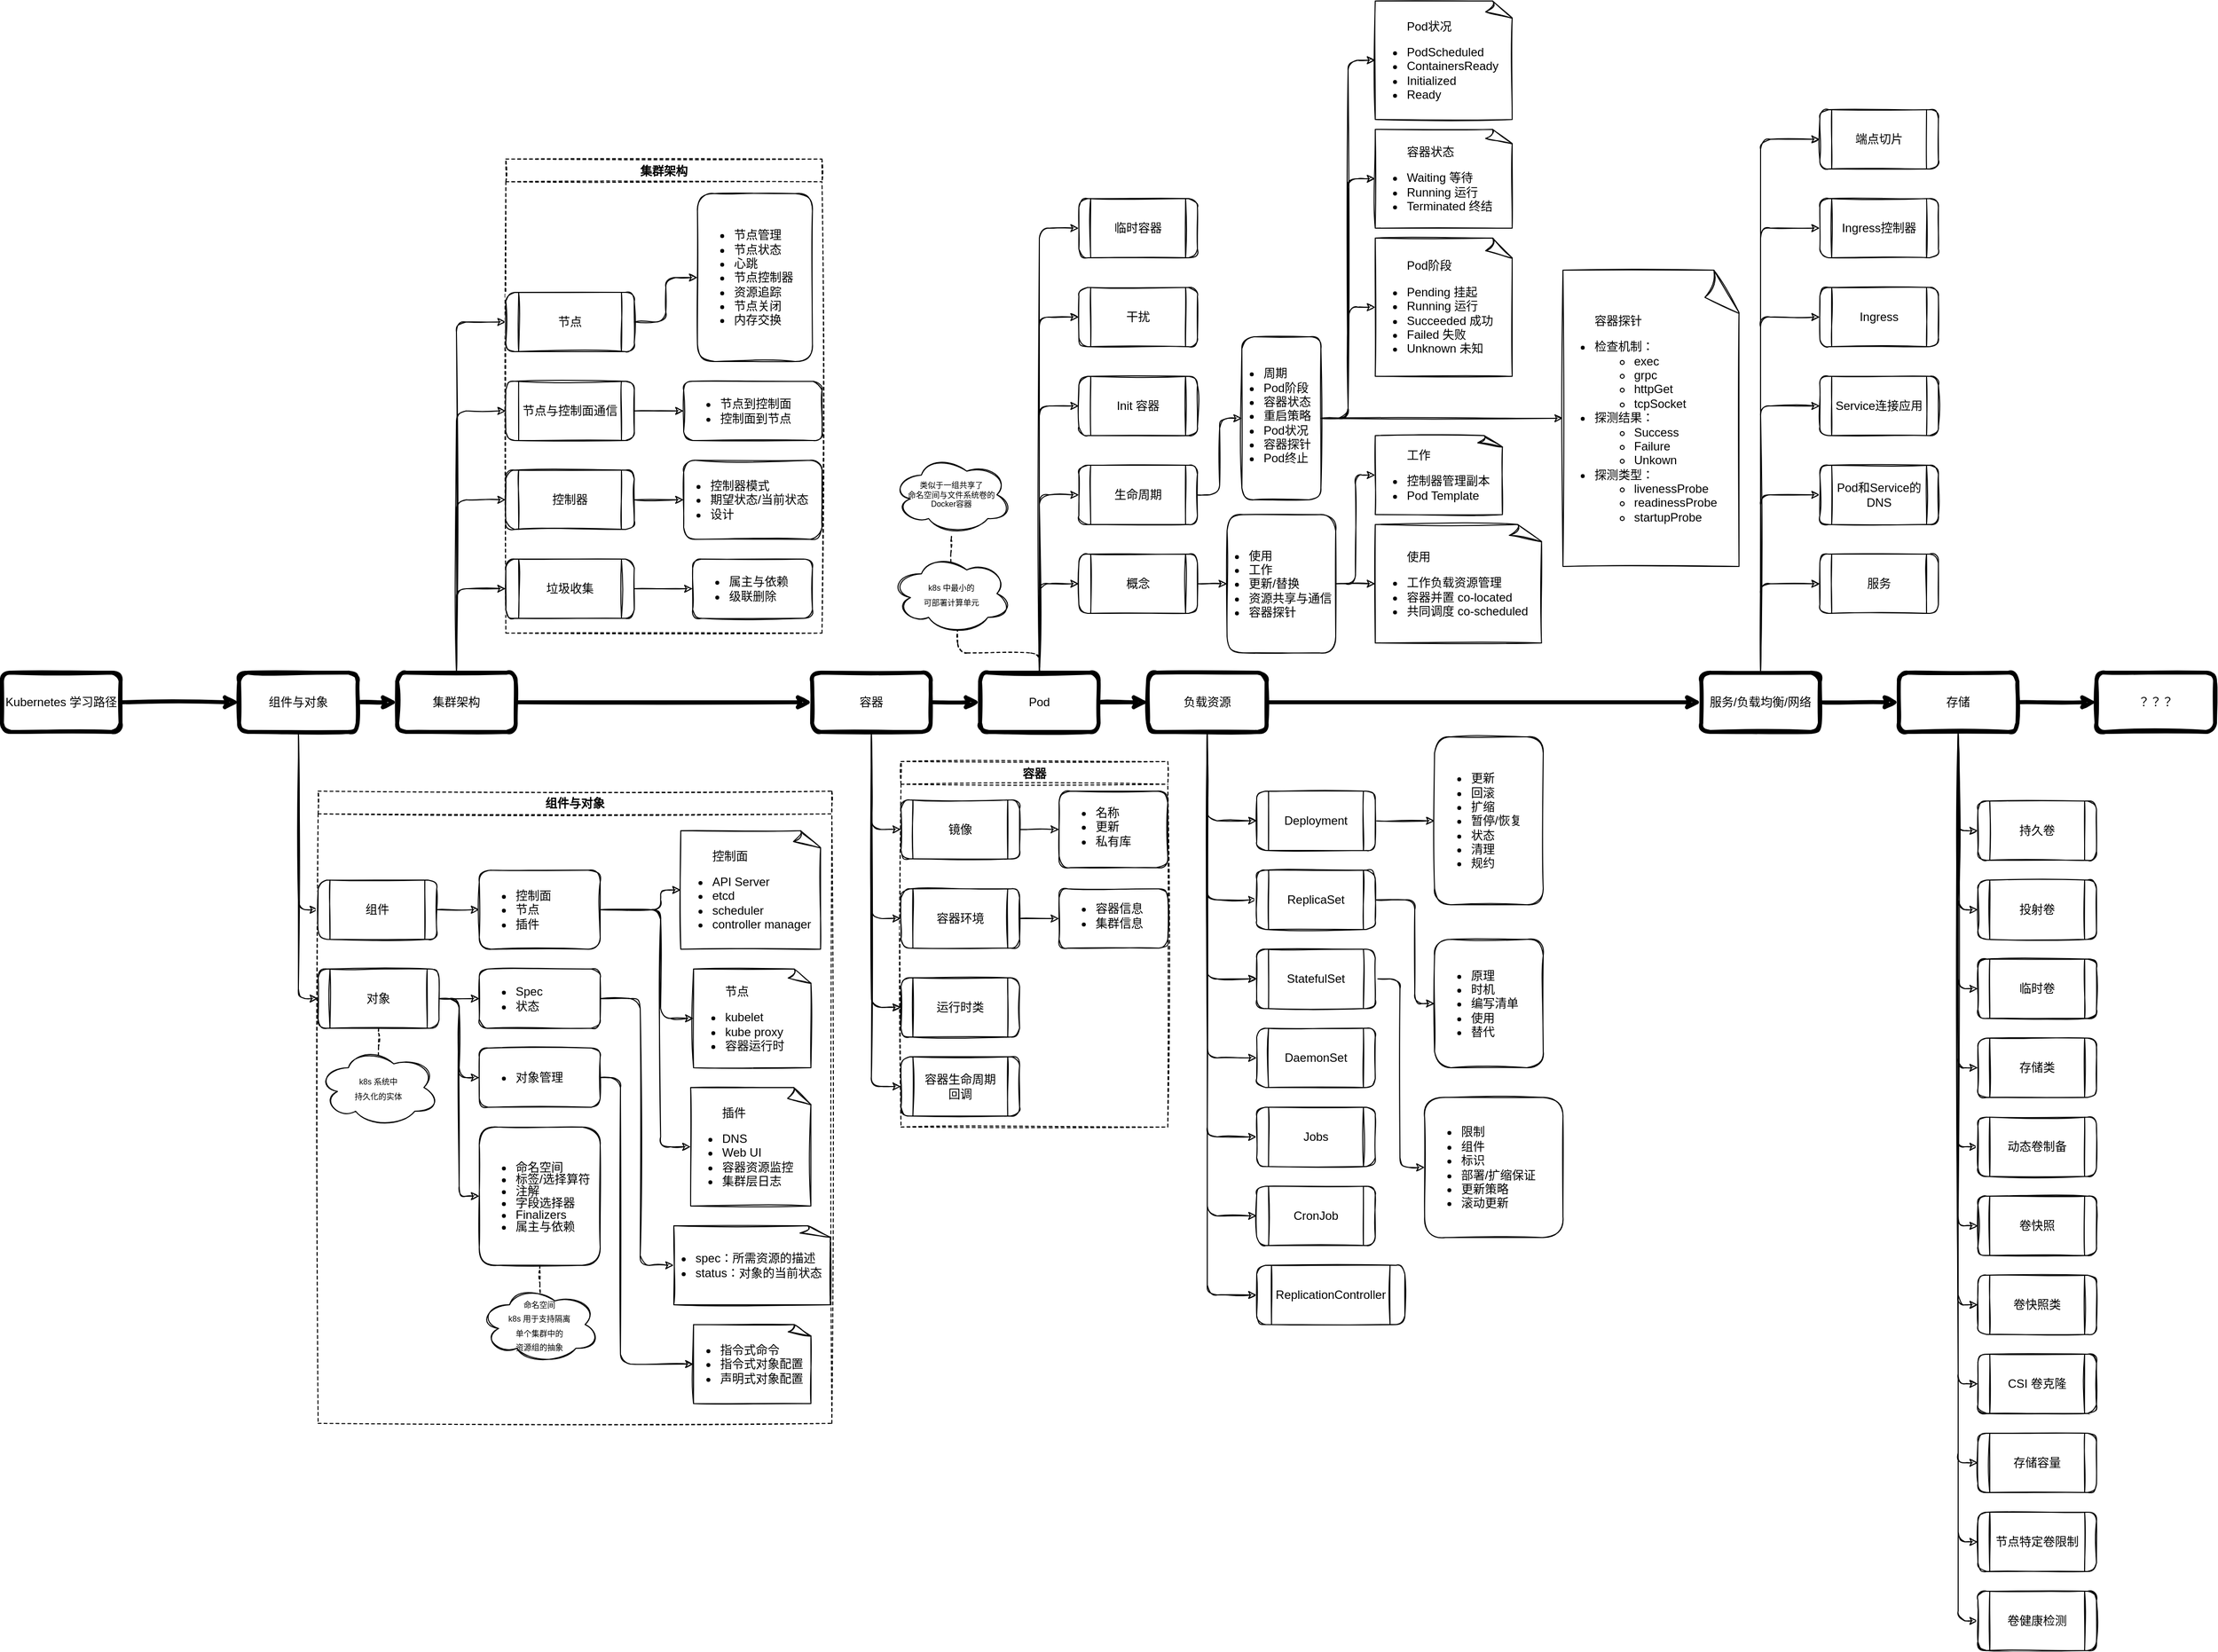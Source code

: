 <mxfile>
    <diagram id="tqF3wzndgXf5_t41VFMr" name="Page-1">
        <mxGraphModel dx="1582" dy="2267" grid="1" gridSize="10" guides="1" tooltips="1" connect="1" arrows="1" fold="1" page="1" pageScale="1" pageWidth="850" pageHeight="1100" math="0" shadow="0">
            <root>
                <mxCell id="0"/>
                <mxCell id="1" parent="0"/>
                <mxCell id="7" value="" style="edgeStyle=none;html=1;sketch=1;strokeWidth=4;" parent="1" source="4" target="6" edge="1">
                    <mxGeometry relative="1" as="geometry"/>
                </mxCell>
                <mxCell id="4" value="Kubernetes 学习路径" style="rounded=1;whiteSpace=wrap;html=1;sketch=1;shadow=0;glass=0;strokeWidth=4;" parent="1" vertex="1">
                    <mxGeometry x="-240" y="520" width="120" height="60" as="geometry"/>
                </mxCell>
                <mxCell id="9" value="" style="edgeStyle=none;html=1;sketch=1;entryX=0;entryY=0.5;entryDx=0;entryDy=0;strokeWidth=4;" parent="1" source="6" target="8" edge="1">
                    <mxGeometry relative="1" as="geometry">
                        <mxPoint x="100" y="550" as="targetPoint"/>
                    </mxGeometry>
                </mxCell>
                <mxCell id="13" value="" style="edgeStyle=orthogonalEdgeStyle;html=1;entryX=0;entryY=0.5;entryDx=0;entryDy=0;sketch=1;" parent="1" source="6" target="12" edge="1">
                    <mxGeometry relative="1" as="geometry"/>
                </mxCell>
                <mxCell id="6" value="组件与对象" style="whiteSpace=wrap;html=1;rounded=1;sketch=1;strokeWidth=4;" parent="1" vertex="1">
                    <mxGeometry y="520" width="120" height="60" as="geometry"/>
                </mxCell>
                <mxCell id="17" value="" style="edgeStyle=orthogonalEdgeStyle;html=1;sketch=1;strokeWidth=4;" parent="1" source="8" target="16" edge="1">
                    <mxGeometry relative="1" as="geometry"/>
                </mxCell>
                <mxCell id="39" style="edgeStyle=orthogonalEdgeStyle;sketch=1;html=1;entryX=0;entryY=0.5;entryDx=0;entryDy=0;" parent="1" source="8" target="36" edge="1">
                    <mxGeometry relative="1" as="geometry">
                        <Array as="points">
                            <mxPoint x="220" y="255"/>
                        </Array>
                        <mxPoint x="270" y="250" as="targetPoint"/>
                    </mxGeometry>
                </mxCell>
                <mxCell id="43" style="edgeStyle=orthogonalEdgeStyle;sketch=1;html=1;entryX=0;entryY=0.5;entryDx=0;entryDy=0;" parent="1" source="8" target="41" edge="1">
                    <mxGeometry relative="1" as="geometry">
                        <Array as="points">
                            <mxPoint x="220" y="435"/>
                        </Array>
                    </mxGeometry>
                </mxCell>
                <mxCell id="8" value="集群架构" style="whiteSpace=wrap;html=1;rounded=1;sketch=1;strokeWidth=4;" parent="1" vertex="1">
                    <mxGeometry x="160" y="520" width="120" height="60" as="geometry"/>
                </mxCell>
                <mxCell id="14" value="" style="edgeStyle=orthogonalEdgeStyle;html=1;entryX=0;entryY=0.5;entryDx=0;entryDy=0;exitX=0.5;exitY=1;exitDx=0;exitDy=0;sketch=1;" parent="1" source="6" target="15" edge="1">
                    <mxGeometry relative="1" as="geometry">
                        <mxPoint x="-50" y="590" as="sourcePoint"/>
                        <Array as="points">
                            <mxPoint x="60" y="850"/>
                        </Array>
                    </mxGeometry>
                </mxCell>
                <mxCell id="52" value="" style="edgeStyle=orthogonalEdgeStyle;sketch=1;html=1;strokeWidth=4;" parent="1" source="16" target="51" edge="1">
                    <mxGeometry relative="1" as="geometry"/>
                </mxCell>
                <mxCell id="171" style="edgeStyle=orthogonalEdgeStyle;sketch=1;html=1;entryX=0;entryY=0.5;entryDx=0;entryDy=0;" parent="1" source="16" target="170" edge="1">
                    <mxGeometry relative="1" as="geometry"/>
                </mxCell>
                <mxCell id="202" style="edgeStyle=orthogonalEdgeStyle;html=1;entryX=0;entryY=0.5;entryDx=0;entryDy=0;sketch=1;" parent="1" source="16" target="201" edge="1">
                    <mxGeometry relative="1" as="geometry"/>
                </mxCell>
                <mxCell id="204" style="edgeStyle=orthogonalEdgeStyle;sketch=1;html=1;entryX=0;entryY=0.5;entryDx=0;entryDy=0;" parent="1" source="16" target="45" edge="1">
                    <mxGeometry relative="1" as="geometry"/>
                </mxCell>
                <mxCell id="16" value="容器" style="whiteSpace=wrap;html=1;rounded=1;sketch=1;strokeWidth=4;" parent="1" vertex="1">
                    <mxGeometry x="580" y="520" width="120" height="60" as="geometry"/>
                </mxCell>
                <mxCell id="26" value="" style="edgeStyle=orthogonalEdgeStyle;html=1;sketch=1;entryX=0;entryY=0.5;entryDx=0;entryDy=0;" parent="1" source="8" target="27" edge="1">
                    <mxGeometry relative="1" as="geometry">
                        <mxPoint x="480.0" y="150" as="sourcePoint"/>
                        <Array as="points">
                            <mxPoint x="220" y="165"/>
                        </Array>
                        <mxPoint x="270" y="160" as="targetPoint"/>
                    </mxGeometry>
                </mxCell>
                <mxCell id="28" value="" style="edgeStyle=orthogonalEdgeStyle;html=1;entryX=0;entryY=0.5;entryDx=0;entryDy=0;exitX=0.5;exitY=0;exitDx=0;exitDy=0;sketch=1;" parent="1" source="8" target="30" edge="1">
                    <mxGeometry relative="1" as="geometry">
                        <mxPoint x="480" y="150" as="sourcePoint"/>
                        <Array as="points">
                            <mxPoint x="220" y="345"/>
                        </Array>
                    </mxGeometry>
                </mxCell>
                <mxCell id="47" value="" style="edgeStyle=orthogonalEdgeStyle;sketch=1;html=1;entryX=0;entryY=0.5;entryDx=0;entryDy=0;exitX=0.5;exitY=1;exitDx=0;exitDy=0;" parent="1" source="16" target="48" edge="1">
                    <mxGeometry relative="1" as="geometry">
                        <mxPoint x="680" y="660" as="sourcePoint"/>
                        <Array as="points">
                            <mxPoint x="640" y="769"/>
                        </Array>
                    </mxGeometry>
                </mxCell>
                <mxCell id="54" value="" style="edgeStyle=orthogonalEdgeStyle;sketch=1;html=1;strokeWidth=4;" parent="1" source="51" target="53" edge="1">
                    <mxGeometry relative="1" as="geometry"/>
                </mxCell>
                <mxCell id="60" value="" style="edgeStyle=orthogonalEdgeStyle;sketch=1;html=1;entryX=0;entryY=0.5;entryDx=0;entryDy=0;" parent="1" source="51" target="59" edge="1">
                    <mxGeometry relative="1" as="geometry">
                        <Array as="points">
                            <mxPoint x="810" y="430"/>
                        </Array>
                    </mxGeometry>
                </mxCell>
                <mxCell id="62" style="edgeStyle=orthogonalEdgeStyle;sketch=1;html=1;exitX=0.5;exitY=0;exitDx=0;exitDy=0;entryX=0;entryY=0.5;entryDx=0;entryDy=0;" parent="1" source="51" target="61" edge="1">
                    <mxGeometry relative="1" as="geometry"/>
                </mxCell>
                <mxCell id="66" style="edgeStyle=orthogonalEdgeStyle;sketch=1;html=1;exitX=0.5;exitY=0;exitDx=0;exitDy=0;entryX=0;entryY=0.5;entryDx=0;entryDy=0;" parent="1" source="51" target="63" edge="1">
                    <mxGeometry relative="1" as="geometry"/>
                </mxCell>
                <mxCell id="67" style="edgeStyle=orthogonalEdgeStyle;sketch=1;html=1;entryX=0;entryY=0.5;entryDx=0;entryDy=0;" parent="1" source="51" target="64" edge="1">
                    <mxGeometry relative="1" as="geometry">
                        <Array as="points">
                            <mxPoint x="810" y="160"/>
                        </Array>
                    </mxGeometry>
                </mxCell>
                <mxCell id="68" style="edgeStyle=orthogonalEdgeStyle;sketch=1;html=1;entryX=0;entryY=0.5;entryDx=0;entryDy=0;" parent="1" source="51" target="65" edge="1">
                    <mxGeometry relative="1" as="geometry">
                        <Array as="points">
                            <mxPoint x="810" y="70"/>
                        </Array>
                    </mxGeometry>
                </mxCell>
                <mxCell id="177" style="edgeStyle=orthogonalEdgeStyle;sketch=1;html=1;entryX=0.55;entryY=0.95;entryDx=0;entryDy=0;entryPerimeter=0;dashed=1;endArrow=none;endFill=0;" parent="1" source="51" target="176" edge="1">
                    <mxGeometry relative="1" as="geometry"/>
                </mxCell>
                <mxCell id="51" value="Pod" style="whiteSpace=wrap;html=1;rounded=1;sketch=1;strokeWidth=4;" parent="1" vertex="1">
                    <mxGeometry x="750" y="520" width="120" height="60" as="geometry"/>
                </mxCell>
                <mxCell id="72" value="" style="edgeStyle=orthogonalEdgeStyle;sketch=1;html=1;entryX=0;entryY=0.5;entryDx=0;entryDy=0;" parent="1" source="53" target="71" edge="1">
                    <mxGeometry relative="1" as="geometry">
                        <Array as="points">
                            <mxPoint x="980" y="670"/>
                        </Array>
                    </mxGeometry>
                </mxCell>
                <mxCell id="79" style="edgeStyle=orthogonalEdgeStyle;sketch=1;html=1;entryX=0;entryY=0.5;entryDx=0;entryDy=0;" parent="1" source="53" target="73" edge="1">
                    <mxGeometry relative="1" as="geometry">
                        <Array as="points">
                            <mxPoint x="980" y="750"/>
                        </Array>
                    </mxGeometry>
                </mxCell>
                <mxCell id="80" style="edgeStyle=orthogonalEdgeStyle;sketch=1;html=1;entryX=0;entryY=0.5;entryDx=0;entryDy=0;" parent="1" source="53" target="74" edge="1">
                    <mxGeometry relative="1" as="geometry">
                        <Array as="points">
                            <mxPoint x="980" y="830"/>
                        </Array>
                    </mxGeometry>
                </mxCell>
                <mxCell id="81" style="edgeStyle=orthogonalEdgeStyle;sketch=1;html=1;entryX=0;entryY=0.5;entryDx=0;entryDy=0;" parent="1" source="53" target="75" edge="1">
                    <mxGeometry relative="1" as="geometry">
                        <Array as="points">
                            <mxPoint x="980" y="910"/>
                        </Array>
                    </mxGeometry>
                </mxCell>
                <mxCell id="82" style="edgeStyle=orthogonalEdgeStyle;sketch=1;html=1;entryX=0;entryY=0.5;entryDx=0;entryDy=0;" parent="1" source="53" target="76" edge="1">
                    <mxGeometry relative="1" as="geometry">
                        <Array as="points">
                            <mxPoint x="980" y="990"/>
                        </Array>
                    </mxGeometry>
                </mxCell>
                <mxCell id="83" style="edgeStyle=orthogonalEdgeStyle;sketch=1;html=1;entryX=0;entryY=0.5;entryDx=0;entryDy=0;" parent="1" source="53" target="77" edge="1">
                    <mxGeometry relative="1" as="geometry">
                        <Array as="points">
                            <mxPoint x="980" y="1070"/>
                        </Array>
                    </mxGeometry>
                </mxCell>
                <mxCell id="84" style="edgeStyle=orthogonalEdgeStyle;sketch=1;html=1;entryX=0;entryY=0.5;entryDx=0;entryDy=0;" parent="1" source="53" target="78" edge="1">
                    <mxGeometry relative="1" as="geometry">
                        <Array as="points">
                            <mxPoint x="980" y="1150"/>
                        </Array>
                    </mxGeometry>
                </mxCell>
                <mxCell id="86" value="" style="edgeStyle=orthogonalEdgeStyle;sketch=1;html=1;strokeWidth=4;" parent="1" source="53" target="85" edge="1">
                    <mxGeometry relative="1" as="geometry"/>
                </mxCell>
                <mxCell id="53" value="负载资源" style="whiteSpace=wrap;html=1;rounded=1;sketch=1;strokeWidth=4;" parent="1" vertex="1">
                    <mxGeometry x="920" y="520" width="120" height="60" as="geometry"/>
                </mxCell>
                <mxCell id="184" style="edgeStyle=orthogonalEdgeStyle;sketch=1;html=1;fontSize=8;endArrow=classic;endFill=1;" parent="1" source="59" target="182" edge="1">
                    <mxGeometry relative="1" as="geometry"/>
                </mxCell>
                <mxCell id="59" value="概念" style="shape=process;whiteSpace=wrap;html=1;backgroundOutline=1;rounded=1;sketch=1;" parent="1" vertex="1">
                    <mxGeometry x="850" y="400" width="120" height="60" as="geometry"/>
                </mxCell>
                <mxCell id="70" style="edgeStyle=orthogonalEdgeStyle;sketch=1;html=1;entryX=0;entryY=0.5;entryDx=0;entryDy=0;" parent="1" source="61" target="69" edge="1">
                    <mxGeometry relative="1" as="geometry"/>
                </mxCell>
                <mxCell id="61" value="生命周期" style="shape=process;whiteSpace=wrap;html=1;backgroundOutline=1;rounded=1;sketch=1;" parent="1" vertex="1">
                    <mxGeometry x="850" y="310" width="120" height="60" as="geometry"/>
                </mxCell>
                <mxCell id="63" value="Init 容器" style="shape=process;whiteSpace=wrap;html=1;backgroundOutline=1;rounded=1;sketch=1;" parent="1" vertex="1">
                    <mxGeometry x="850" y="220" width="120" height="60" as="geometry"/>
                </mxCell>
                <mxCell id="64" value="干扰" style="shape=process;whiteSpace=wrap;html=1;backgroundOutline=1;rounded=1;sketch=1;" parent="1" vertex="1">
                    <mxGeometry x="850" y="130" width="120" height="60" as="geometry"/>
                </mxCell>
                <mxCell id="65" value="临时容器" style="shape=process;whiteSpace=wrap;html=1;backgroundOutline=1;rounded=1;sketch=1;" parent="1" vertex="1">
                    <mxGeometry x="850" y="40" width="120" height="60" as="geometry"/>
                </mxCell>
                <mxCell id="194" style="edgeStyle=orthogonalEdgeStyle;sketch=1;html=1;entryX=0;entryY=0.5;entryDx=0;entryDy=0;entryPerimeter=0;fontSize=8;endArrow=classic;endFill=1;" parent="1" source="69" target="193" edge="1">
                    <mxGeometry relative="1" as="geometry"/>
                </mxCell>
                <mxCell id="196" style="edgeStyle=orthogonalEdgeStyle;sketch=1;html=1;exitX=1;exitY=0.5;exitDx=0;exitDy=0;entryX=0;entryY=0.5;entryDx=0;entryDy=0;entryPerimeter=0;fontSize=8;endArrow=classic;endFill=1;" parent="1" source="69" target="195" edge="1">
                    <mxGeometry relative="1" as="geometry"/>
                </mxCell>
                <mxCell id="198" style="edgeStyle=orthogonalEdgeStyle;sketch=1;html=1;entryX=0;entryY=0.5;entryDx=0;entryDy=0;entryPerimeter=0;fontSize=8;endArrow=classic;endFill=1;" parent="1" source="69" target="197" edge="1">
                    <mxGeometry relative="1" as="geometry"/>
                </mxCell>
                <mxCell id="200" style="edgeStyle=orthogonalEdgeStyle;sketch=1;html=1;entryX=0;entryY=0.5;entryDx=0;entryDy=0;entryPerimeter=0;fontSize=8;endArrow=classic;endFill=1;" parent="1" source="69" target="199" edge="1">
                    <mxGeometry relative="1" as="geometry"/>
                </mxCell>
                <mxCell id="69" value="&lt;ul&gt;&lt;li&gt;周期&lt;/li&gt;&lt;li&gt;Pod阶段&lt;/li&gt;&lt;li&gt;容器状态&lt;/li&gt;&lt;li&gt;重启策略&lt;/li&gt;&lt;li&gt;Pod状况&lt;/li&gt;&lt;li&gt;容器探针&lt;/li&gt;&lt;li&gt;Pod终止&lt;/li&gt;&lt;/ul&gt;" style="text;strokeColor=default;fillColor=none;html=1;whiteSpace=wrap;verticalAlign=middle;overflow=hidden;rounded=1;sketch=1;spacingLeft=-20;spacingTop=-5;" parent="1" vertex="1">
                    <mxGeometry x="1015" y="180" width="80" height="165" as="geometry"/>
                </mxCell>
                <mxCell id="88" style="edgeStyle=orthogonalEdgeStyle;sketch=1;html=1;entryX=0;entryY=0.5;entryDx=0;entryDy=0;" parent="1" source="71" target="87" edge="1">
                    <mxGeometry relative="1" as="geometry">
                        <mxPoint x="1205" y="655" as="targetPoint"/>
                    </mxGeometry>
                </mxCell>
                <mxCell id="71" value="Deployment" style="shape=process;whiteSpace=wrap;html=1;backgroundOutline=1;rounded=1;sketch=1;" parent="1" vertex="1">
                    <mxGeometry x="1030" y="640" width="120" height="60" as="geometry"/>
                </mxCell>
                <mxCell id="90" style="edgeStyle=orthogonalEdgeStyle;sketch=1;html=1;exitX=1;exitY=0.5;exitDx=0;exitDy=0;entryX=0;entryY=0.5;entryDx=0;entryDy=0;" parent="1" source="73" target="89" edge="1">
                    <mxGeometry relative="1" as="geometry">
                        <Array as="points">
                            <mxPoint x="1190" y="750"/>
                            <mxPoint x="1190" y="855"/>
                        </Array>
                    </mxGeometry>
                </mxCell>
                <mxCell id="73" value="ReplicaSet" style="shape=process;whiteSpace=wrap;html=1;backgroundOutline=1;rounded=1;sketch=1;" parent="1" vertex="1">
                    <mxGeometry x="1030" y="720" width="120" height="60" as="geometry"/>
                </mxCell>
                <mxCell id="92" style="edgeStyle=orthogonalEdgeStyle;sketch=1;html=1;entryX=0;entryY=0.5;entryDx=0;entryDy=0;" parent="1" source="74" target="91" edge="1">
                    <mxGeometry relative="1" as="geometry"/>
                </mxCell>
                <mxCell id="74" value="StatefulSet" style="shape=process;whiteSpace=wrap;html=1;backgroundOutline=1;rounded=1;sketch=1;" parent="1" vertex="1">
                    <mxGeometry x="1030" y="800" width="120" height="60" as="geometry"/>
                </mxCell>
                <mxCell id="75" value="DaemonSet" style="shape=process;whiteSpace=wrap;html=1;backgroundOutline=1;rounded=1;sketch=1;" parent="1" vertex="1">
                    <mxGeometry x="1030" y="880" width="120" height="60" as="geometry"/>
                </mxCell>
                <mxCell id="76" value="Jobs" style="shape=process;whiteSpace=wrap;html=1;backgroundOutline=1;rounded=1;sketch=1;" parent="1" vertex="1">
                    <mxGeometry x="1030" y="960" width="120" height="60" as="geometry"/>
                </mxCell>
                <mxCell id="77" value="CronJob" style="shape=process;whiteSpace=wrap;html=1;backgroundOutline=1;rounded=1;sketch=1;" parent="1" vertex="1">
                    <mxGeometry x="1030" y="1040" width="120" height="60" as="geometry"/>
                </mxCell>
                <mxCell id="78" value="ReplicationController" style="shape=process;whiteSpace=wrap;html=1;backgroundOutline=1;rounded=1;sketch=1;" parent="1" vertex="1">
                    <mxGeometry x="1030" y="1120" width="150" height="60" as="geometry"/>
                </mxCell>
                <mxCell id="94" value="" style="edgeStyle=none;html=1;sketch=1;strokeWidth=4;" parent="1" source="85" target="93" edge="1">
                    <mxGeometry relative="1" as="geometry"/>
                </mxCell>
                <mxCell id="128" value="" style="edgeStyle=orthogonalEdgeStyle;sketch=1;html=1;entryX=0;entryY=0.5;entryDx=0;entryDy=0;" parent="1" source="85" target="127" edge="1">
                    <mxGeometry relative="1" as="geometry"/>
                </mxCell>
                <mxCell id="134" style="edgeStyle=orthogonalEdgeStyle;sketch=1;html=1;entryX=0;entryY=0.5;entryDx=0;entryDy=0;" parent="1" source="85" target="129" edge="1">
                    <mxGeometry relative="1" as="geometry"/>
                </mxCell>
                <mxCell id="135" style="edgeStyle=orthogonalEdgeStyle;sketch=1;html=1;entryX=0;entryY=0.5;entryDx=0;entryDy=0;" parent="1" source="85" target="130" edge="1">
                    <mxGeometry relative="1" as="geometry"/>
                </mxCell>
                <mxCell id="136" style="edgeStyle=orthogonalEdgeStyle;sketch=1;html=1;entryX=0;entryY=0.5;entryDx=0;entryDy=0;" parent="1" source="85" target="131" edge="1">
                    <mxGeometry relative="1" as="geometry"/>
                </mxCell>
                <mxCell id="137" style="edgeStyle=orthogonalEdgeStyle;sketch=1;html=1;entryX=0;entryY=0.5;entryDx=0;entryDy=0;" parent="1" source="85" target="132" edge="1">
                    <mxGeometry relative="1" as="geometry"/>
                </mxCell>
                <mxCell id="138" style="edgeStyle=orthogonalEdgeStyle;sketch=1;html=1;entryX=0;entryY=0.5;entryDx=0;entryDy=0;" parent="1" source="85" target="133" edge="1">
                    <mxGeometry relative="1" as="geometry"/>
                </mxCell>
                <mxCell id="85" value="服务/负载均衡/网络" style="whiteSpace=wrap;html=1;rounded=1;sketch=1;strokeWidth=4;" parent="1" vertex="1">
                    <mxGeometry x="1480" y="520" width="120" height="60" as="geometry"/>
                </mxCell>
                <mxCell id="87" value="&lt;ul&gt;&lt;li&gt;更新&lt;/li&gt;&lt;li&gt;回滚&lt;/li&gt;&lt;li&gt;扩缩&lt;/li&gt;&lt;li&gt;暂停/恢复&lt;/li&gt;&lt;li&gt;状态&lt;/li&gt;&lt;li&gt;清理&lt;/li&gt;&lt;li&gt;规约&lt;/li&gt;&lt;/ul&gt;" style="text;strokeColor=default;fillColor=none;html=1;whiteSpace=wrap;verticalAlign=middle;overflow=hidden;rounded=1;sketch=1;spacingLeft=-5;" parent="1" vertex="1">
                    <mxGeometry x="1210" y="585" width="110" height="170" as="geometry"/>
                </mxCell>
                <mxCell id="89" value="&lt;ul&gt;&lt;li&gt;原理&lt;/li&gt;&lt;li&gt;时机&lt;/li&gt;&lt;li&gt;编写清单&lt;/li&gt;&lt;li&gt;使用&lt;/li&gt;&lt;li&gt;替代&lt;/li&gt;&lt;/ul&gt;" style="text;strokeColor=default;fillColor=none;html=1;whiteSpace=wrap;verticalAlign=middle;overflow=hidden;rounded=1;sketch=1;spacingLeft=-5;" parent="1" vertex="1">
                    <mxGeometry x="1210" y="790" width="110" height="130" as="geometry"/>
                </mxCell>
                <mxCell id="91" value="&lt;ul&gt;&lt;li&gt;限制&lt;/li&gt;&lt;li&gt;组件&lt;/li&gt;&lt;li&gt;标识&lt;/li&gt;&lt;li&gt;部署/扩缩保证&lt;br&gt;&lt;/li&gt;&lt;li&gt;更新策略&lt;/li&gt;&lt;li&gt;滚动更新&lt;/li&gt;&lt;/ul&gt;" style="text;strokeColor=default;fillColor=none;html=1;whiteSpace=wrap;verticalAlign=middle;overflow=hidden;rounded=1;sketch=1;spacingLeft=-5;" parent="1" vertex="1">
                    <mxGeometry x="1200" y="950" width="140" height="141.88" as="geometry"/>
                </mxCell>
                <mxCell id="96" value="" style="edgeStyle=none;html=1;sketch=1;strokeWidth=4;" parent="1" source="93" target="95" edge="1">
                    <mxGeometry relative="1" as="geometry"/>
                </mxCell>
                <mxCell id="100" value="" style="edgeStyle=orthogonalEdgeStyle;html=1;entryX=0;entryY=0.5;entryDx=0;entryDy=0;sketch=1;" parent="1" source="93" target="99" edge="1">
                    <mxGeometry relative="1" as="geometry"/>
                </mxCell>
                <mxCell id="101" style="edgeStyle=orthogonalEdgeStyle;sketch=1;html=1;entryX=0;entryY=0.5;entryDx=0;entryDy=0;" parent="1" source="93" target="102" edge="1">
                    <mxGeometry relative="1" as="geometry">
                        <mxPoint x="1740" y="800" as="targetPoint"/>
                    </mxGeometry>
                </mxCell>
                <mxCell id="120" style="edgeStyle=orthogonalEdgeStyle;sketch=1;html=1;entryX=0;entryY=0.5;entryDx=0;entryDy=0;" parent="1" source="93" target="113" edge="1">
                    <mxGeometry relative="1" as="geometry"/>
                </mxCell>
                <mxCell id="121" style="edgeStyle=orthogonalEdgeStyle;sketch=1;html=1;entryX=0;entryY=0.5;entryDx=0;entryDy=0;" parent="1" source="93" target="115" edge="1">
                    <mxGeometry relative="1" as="geometry"/>
                </mxCell>
                <mxCell id="122" style="edgeStyle=orthogonalEdgeStyle;sketch=1;html=1;entryX=0;entryY=0.5;entryDx=0;entryDy=0;" parent="1" source="93" target="116" edge="1">
                    <mxGeometry relative="1" as="geometry"/>
                </mxCell>
                <mxCell id="125" style="edgeStyle=orthogonalEdgeStyle;sketch=1;html=1;entryX=0;entryY=0.5;entryDx=0;entryDy=0;" parent="1" source="93" target="117" edge="1">
                    <mxGeometry relative="1" as="geometry"/>
                </mxCell>
                <mxCell id="126" style="edgeStyle=orthogonalEdgeStyle;sketch=1;html=1;entryX=0;entryY=0.5;entryDx=0;entryDy=0;" parent="1" source="93" target="119" edge="1">
                    <mxGeometry relative="1" as="geometry"/>
                </mxCell>
                <mxCell id="93" value="存储" style="whiteSpace=wrap;html=1;rounded=1;sketch=1;strokeWidth=4;" parent="1" vertex="1">
                    <mxGeometry x="1680" y="520" width="120" height="60" as="geometry"/>
                </mxCell>
                <mxCell id="95" value="？？？" style="whiteSpace=wrap;html=1;rounded=1;sketch=1;strokeWidth=4;" parent="1" vertex="1">
                    <mxGeometry x="1880" y="520" width="120" height="60" as="geometry"/>
                </mxCell>
                <mxCell id="99" value="持久卷" style="shape=process;whiteSpace=wrap;html=1;backgroundOutline=1;rounded=1;sketch=1;" parent="1" vertex="1">
                    <mxGeometry x="1760" y="650" width="120" height="60" as="geometry"/>
                </mxCell>
                <mxCell id="102" value="投射卷" style="shape=process;whiteSpace=wrap;html=1;backgroundOutline=1;rounded=1;sketch=1;" parent="1" vertex="1">
                    <mxGeometry x="1760" y="730" width="120" height="60" as="geometry"/>
                </mxCell>
                <mxCell id="103" style="edgeStyle=orthogonalEdgeStyle;sketch=1;html=1;entryX=0;entryY=0.5;entryDx=0;entryDy=0;exitX=0.5;exitY=1;exitDx=0;exitDy=0;" parent="1" source="93" target="104" edge="1">
                    <mxGeometry relative="1" as="geometry">
                        <mxPoint x="1740" y="880" as="targetPoint"/>
                        <mxPoint x="1740" y="660" as="sourcePoint"/>
                        <Array as="points">
                            <mxPoint x="1740" y="840"/>
                        </Array>
                    </mxGeometry>
                </mxCell>
                <mxCell id="104" value="持久卷" style="shape=process;whiteSpace=wrap;html=1;backgroundOutline=1;rounded=1;sketch=1;" parent="1" vertex="1">
                    <mxGeometry x="1760" y="810" width="120" height="60" as="geometry"/>
                </mxCell>
                <mxCell id="105" value="临时卷" style="shape=process;whiteSpace=wrap;html=1;backgroundOutline=1;rounded=1;sketch=1;" parent="1" vertex="1">
                    <mxGeometry x="1760" y="810" width="120" height="60" as="geometry"/>
                </mxCell>
                <mxCell id="106" value="" style="edgeStyle=orthogonalEdgeStyle;html=1;entryX=0;entryY=0.5;entryDx=0;entryDy=0;sketch=1;exitX=0.5;exitY=1;exitDx=0;exitDy=0;" parent="1" source="93" target="108" edge="1">
                    <mxGeometry relative="1" as="geometry">
                        <mxPoint x="1740" y="820" as="sourcePoint"/>
                        <Array as="points">
                            <mxPoint x="1740" y="920"/>
                        </Array>
                    </mxGeometry>
                </mxCell>
                <mxCell id="107" style="edgeStyle=orthogonalEdgeStyle;sketch=1;html=1;entryX=0;entryY=0.5;entryDx=0;entryDy=0;" parent="1" source="93" target="109" edge="1">
                    <mxGeometry relative="1" as="geometry">
                        <mxPoint x="1740" y="1040" as="targetPoint"/>
                        <mxPoint x="1740" y="820" as="sourcePoint"/>
                        <Array as="points">
                            <mxPoint x="1740" y="1000"/>
                        </Array>
                    </mxGeometry>
                </mxCell>
                <mxCell id="108" value="存储类" style="shape=process;whiteSpace=wrap;html=1;backgroundOutline=1;rounded=1;sketch=1;" parent="1" vertex="1">
                    <mxGeometry x="1760" y="890" width="120" height="60" as="geometry"/>
                </mxCell>
                <mxCell id="109" value="动态卷制备" style="shape=process;whiteSpace=wrap;html=1;backgroundOutline=1;rounded=1;sketch=1;" parent="1" vertex="1">
                    <mxGeometry x="1760" y="970" width="120" height="60" as="geometry"/>
                </mxCell>
                <mxCell id="110" style="edgeStyle=orthogonalEdgeStyle;sketch=1;html=1;entryX=0;entryY=0.5;entryDx=0;entryDy=0;" parent="1" target="111" edge="1">
                    <mxGeometry relative="1" as="geometry">
                        <mxPoint x="1740" y="1120" as="targetPoint"/>
                        <mxPoint x="1740" y="580" as="sourcePoint"/>
                        <Array as="points">
                            <mxPoint x="1740" y="1080"/>
                        </Array>
                    </mxGeometry>
                </mxCell>
                <mxCell id="111" value="持久卷" style="shape=process;whiteSpace=wrap;html=1;backgroundOutline=1;rounded=1;sketch=1;" parent="1" vertex="1">
                    <mxGeometry x="1760" y="1050" width="120" height="60" as="geometry"/>
                </mxCell>
                <mxCell id="112" value="卷快照" style="shape=process;whiteSpace=wrap;html=1;backgroundOutline=1;rounded=1;sketch=1;" parent="1" vertex="1">
                    <mxGeometry x="1760" y="1050" width="120" height="60" as="geometry"/>
                </mxCell>
                <mxCell id="113" value="卷快照类" style="shape=process;whiteSpace=wrap;html=1;backgroundOutline=1;rounded=1;sketch=1;" parent="1" vertex="1">
                    <mxGeometry x="1760" y="1130" width="120" height="60" as="geometry"/>
                </mxCell>
                <mxCell id="114" value="持久卷" style="shape=process;whiteSpace=wrap;html=1;backgroundOutline=1;rounded=1;sketch=1;" parent="1" vertex="1">
                    <mxGeometry x="1760" y="1210" width="120" height="60" as="geometry"/>
                </mxCell>
                <mxCell id="115" value="CSI 卷克隆" style="shape=process;whiteSpace=wrap;html=1;backgroundOutline=1;rounded=1;sketch=1;" parent="1" vertex="1">
                    <mxGeometry x="1760" y="1210" width="120" height="60" as="geometry"/>
                </mxCell>
                <mxCell id="116" value="存储容量" style="shape=process;whiteSpace=wrap;html=1;backgroundOutline=1;rounded=1;sketch=1;" parent="1" vertex="1">
                    <mxGeometry x="1760" y="1290" width="120" height="60" as="geometry"/>
                </mxCell>
                <mxCell id="117" value="节点特定卷限制" style="shape=process;whiteSpace=wrap;html=1;backgroundOutline=1;rounded=1;sketch=1;" parent="1" vertex="1">
                    <mxGeometry x="1760" y="1370" width="120" height="60" as="geometry"/>
                </mxCell>
                <mxCell id="118" value="持久卷" style="shape=process;whiteSpace=wrap;html=1;backgroundOutline=1;rounded=1;sketch=1;" parent="1" vertex="1">
                    <mxGeometry x="1760" y="1450" width="120" height="60" as="geometry"/>
                </mxCell>
                <mxCell id="119" value="卷健康检测" style="shape=process;whiteSpace=wrap;html=1;backgroundOutline=1;rounded=1;sketch=1;" parent="1" vertex="1">
                    <mxGeometry x="1760" y="1450" width="120" height="60" as="geometry"/>
                </mxCell>
                <mxCell id="127" value="服务" style="shape=process;whiteSpace=wrap;html=1;backgroundOutline=1;rounded=1;sketch=1;" parent="1" vertex="1">
                    <mxGeometry x="1600" y="400" width="120" height="60" as="geometry"/>
                </mxCell>
                <mxCell id="129" value="Pod和Service的DNS" style="shape=process;whiteSpace=wrap;html=1;backgroundOutline=1;rounded=1;sketch=1;" parent="1" vertex="1">
                    <mxGeometry x="1600" y="310" width="120" height="60" as="geometry"/>
                </mxCell>
                <mxCell id="130" value="Service连接应用" style="shape=process;whiteSpace=wrap;html=1;backgroundOutline=1;rounded=1;sketch=1;" parent="1" vertex="1">
                    <mxGeometry x="1600" y="220" width="120" height="60" as="geometry"/>
                </mxCell>
                <mxCell id="131" value="Ingress" style="shape=process;whiteSpace=wrap;html=1;backgroundOutline=1;rounded=1;sketch=1;" parent="1" vertex="1">
                    <mxGeometry x="1600" y="130" width="120" height="60" as="geometry"/>
                </mxCell>
                <mxCell id="132" value="Ingress控制器" style="shape=process;whiteSpace=wrap;html=1;backgroundOutline=1;rounded=1;sketch=1;" parent="1" vertex="1">
                    <mxGeometry x="1600" y="40" width="120" height="60" as="geometry"/>
                </mxCell>
                <mxCell id="133" value="端点切片" style="shape=process;whiteSpace=wrap;html=1;backgroundOutline=1;rounded=1;sketch=1;" parent="1" vertex="1">
                    <mxGeometry x="1600" y="-50" width="120" height="60" as="geometry"/>
                </mxCell>
                <mxCell id="181" value="" style="edgeStyle=orthogonalEdgeStyle;sketch=1;html=1;dashed=1;endArrow=none;endFill=0;exitX=0.494;exitY=0.105;exitDx=0;exitDy=0;exitPerimeter=0;" parent="1" source="176" target="180" edge="1">
                    <mxGeometry relative="1" as="geometry"/>
                </mxCell>
                <mxCell id="176" value="&lt;font style=&quot;font-size: 8px&quot;&gt;k8s 中最小的&lt;br&gt;可部署计算单元&lt;/font&gt;" style="ellipse;shape=cloud;html=1;rounded=1;sketch=1;whiteSpace=wrap;" parent="1" vertex="1">
                    <mxGeometry x="660" y="400" width="122.353" height="80" as="geometry"/>
                </mxCell>
                <mxCell id="180" value="&lt;span style=&quot;font-size: 8px&quot;&gt;类似于一组共享了&lt;br style=&quot;font-size: 8px;&quot;&gt;&lt;/span&gt;&lt;font style=&quot;font-size: 8px;&quot;&gt;命名空间与文件系统卷的&lt;br style=&quot;font-size: 8px;&quot;&gt;&lt;/font&gt;Docker容器" style="ellipse;shape=cloud;html=1;rounded=1;sketch=1;whiteSpace=wrap;fontSize=8;" parent="1" vertex="1">
                    <mxGeometry x="660" y="300" width="122.353" height="80" as="geometry"/>
                </mxCell>
                <mxCell id="189" style="edgeStyle=orthogonalEdgeStyle;sketch=1;html=1;entryX=0;entryY=0.5;entryDx=0;entryDy=0;entryPerimeter=0;fontSize=8;endArrow=classic;endFill=1;" parent="1" source="182" target="188" edge="1">
                    <mxGeometry relative="1" as="geometry"/>
                </mxCell>
                <mxCell id="191" style="edgeStyle=orthogonalEdgeStyle;sketch=1;html=1;entryX=0;entryY=0.5;entryDx=0;entryDy=0;entryPerimeter=0;fontSize=8;endArrow=classic;endFill=1;" parent="1" source="182" target="190" edge="1">
                    <mxGeometry relative="1" as="geometry">
                        <Array as="points">
                            <mxPoint x="1130" y="430"/>
                            <mxPoint x="1130" y="320"/>
                        </Array>
                    </mxGeometry>
                </mxCell>
                <mxCell id="182" value="&lt;ul&gt;&lt;li&gt;使用&lt;/li&gt;&lt;li&gt;工作&lt;/li&gt;&lt;li&gt;更新/替换&lt;/li&gt;&lt;li&gt;资源共享与通信&lt;/li&gt;&lt;li&gt;容器探针&lt;/li&gt;&lt;/ul&gt;" style="text;strokeColor=default;fillColor=none;html=1;whiteSpace=wrap;verticalAlign=middle;overflow=hidden;rounded=1;sketch=1;spacingLeft=-20;" parent="1" vertex="1">
                    <mxGeometry x="1000" y="360" width="110" height="140" as="geometry"/>
                </mxCell>
                <mxCell id="188" value="&lt;p style=&quot;line-height: 1&quot;&gt;&lt;/p&gt;&lt;blockquote style=&quot;margin: 0 0 0 40px ; border: none ; padding: 0px&quot;&gt;&lt;div&gt;使用&lt;/div&gt;&lt;/blockquote&gt;&lt;ul&gt;&lt;li&gt;工作负载资源管理&lt;/li&gt;&lt;li&gt;容器并置 co-located&lt;/li&gt;&lt;li&gt;共同调度 co-scheduled&lt;/li&gt;&lt;/ul&gt;&lt;p&gt;&lt;/p&gt;" style="whiteSpace=wrap;html=1;shape=mxgraph.basic.document;sketch=1;align=left;spacingLeft=-10;" parent="1" vertex="1">
                    <mxGeometry x="1150" y="370" width="170" height="120" as="geometry"/>
                </mxCell>
                <mxCell id="190" value="&lt;p style=&quot;line-height: 1&quot;&gt;&lt;/p&gt;&lt;blockquote style=&quot;margin: 0 0 0 40px ; border: none ; padding: 0px&quot;&gt;&lt;div&gt;工作&lt;/div&gt;&lt;/blockquote&gt;&lt;ul&gt;&lt;li&gt;控制器管理副本&lt;/li&gt;&lt;li&gt;Pod Template&lt;/li&gt;&lt;/ul&gt;&lt;p&gt;&lt;/p&gt;" style="whiteSpace=wrap;html=1;shape=mxgraph.basic.document;sketch=1;align=left;spacingLeft=-10;" parent="1" vertex="1">
                    <mxGeometry x="1150" y="280" width="130" height="80" as="geometry"/>
                </mxCell>
                <mxCell id="193" value="&lt;p style=&quot;line-height: 1&quot;&gt;&lt;/p&gt;&lt;blockquote style=&quot;margin: 0 0 0 40px ; border: none ; padding: 0px&quot;&gt;&lt;div&gt;Pod阶段&lt;/div&gt;&lt;/blockquote&gt;&lt;ul&gt;&lt;li&gt;Pending 挂起&lt;/li&gt;&lt;li&gt;Running 运行&lt;/li&gt;&lt;li&gt;Succeeded 成功&lt;/li&gt;&lt;li&gt;Failed 失败&lt;/li&gt;&lt;li&gt;Unknown 未知&lt;/li&gt;&lt;/ul&gt;&lt;p&gt;&lt;/p&gt;" style="whiteSpace=wrap;html=1;shape=mxgraph.basic.document;sketch=1;align=left;spacingLeft=-10;" parent="1" vertex="1">
                    <mxGeometry x="1150" y="80" width="140" height="140" as="geometry"/>
                </mxCell>
                <mxCell id="195" value="&lt;p style=&quot;line-height: 1&quot;&gt;&lt;/p&gt;&lt;blockquote style=&quot;margin: 0 0 0 40px ; border: none ; padding: 0px&quot;&gt;&lt;div&gt;容器状态&lt;/div&gt;&lt;/blockquote&gt;&lt;ul&gt;&lt;li&gt;Waiting 等待&lt;/li&gt;&lt;li&gt;Running 运行&lt;/li&gt;&lt;li&gt;Terminated 终结&lt;/li&gt;&lt;/ul&gt;&lt;p&gt;&lt;/p&gt;" style="whiteSpace=wrap;html=1;shape=mxgraph.basic.document;sketch=1;align=left;spacingLeft=-10;" parent="1" vertex="1">
                    <mxGeometry x="1150" y="-30" width="140" height="100" as="geometry"/>
                </mxCell>
                <mxCell id="197" value="&lt;p style=&quot;line-height: 1&quot;&gt;&lt;/p&gt;&lt;blockquote style=&quot;margin: 0 0 0 40px ; border: none ; padding: 0px&quot;&gt;&lt;div&gt;Pod状况&lt;/div&gt;&lt;/blockquote&gt;&lt;ul&gt;&lt;li&gt;PodScheduled&lt;/li&gt;&lt;li&gt;ContainersReady&lt;/li&gt;&lt;li&gt;Initialized&lt;/li&gt;&lt;li&gt;Ready&lt;/li&gt;&lt;/ul&gt;&lt;p&gt;&lt;/p&gt;" style="whiteSpace=wrap;html=1;shape=mxgraph.basic.document;sketch=1;align=left;spacingLeft=-10;" parent="1" vertex="1">
                    <mxGeometry x="1150" y="-160" width="140" height="120" as="geometry"/>
                </mxCell>
                <mxCell id="199" value="&lt;p style=&quot;line-height: 1&quot;&gt;&lt;/p&gt;&lt;blockquote style=&quot;margin: 0 0 0 40px ; border: none ; padding: 0px&quot;&gt;&lt;div&gt;容器探针&lt;/div&gt;&lt;/blockquote&gt;&lt;ul&gt;&lt;li&gt;检查机制：&lt;/li&gt;&lt;ul&gt;&lt;li&gt;&lt;span&gt;exec&lt;/span&gt;&lt;/li&gt;&lt;li&gt;&lt;span&gt;grpc&lt;/span&gt;&lt;/li&gt;&lt;li&gt;&lt;span&gt;httpGet&lt;/span&gt;&lt;/li&gt;&lt;li&gt;&lt;span&gt;tcpSocket&lt;/span&gt;&lt;/li&gt;&lt;/ul&gt;&lt;li&gt;探测结果：&lt;/li&gt;&lt;ul&gt;&lt;li&gt;Success&lt;/li&gt;&lt;li&gt;Failure&lt;/li&gt;&lt;li&gt;Unkown&lt;/li&gt;&lt;/ul&gt;&lt;li&gt;探测类型：&lt;/li&gt;&lt;ul&gt;&lt;li&gt;livenessProbe&lt;/li&gt;&lt;li&gt;readinessProbe&lt;/li&gt;&lt;li&gt;startupProbe&lt;/li&gt;&lt;/ul&gt;&lt;/ul&gt;&lt;p&gt;&lt;/p&gt;" style="whiteSpace=wrap;html=1;shape=mxgraph.basic.document;sketch=1;align=left;spacingLeft=-10;" parent="1" vertex="1">
                    <mxGeometry x="1340" y="112.5" width="180" height="300" as="geometry"/>
                </mxCell>
                <mxCell id="206" value="组件与对象" style="swimlane;dashed=1;sketch=1;strokeColor=default;fillColor=none;" parent="1" vertex="1">
                    <mxGeometry x="80" y="640" width="520" height="640" as="geometry">
                        <mxRectangle x="80" y="640" width="90" height="23" as="alternateBounds"/>
                    </mxGeometry>
                </mxCell>
                <mxCell id="12" value="组件" style="shape=process;whiteSpace=wrap;html=1;backgroundOutline=1;rounded=1;sketch=1;" parent="206" vertex="1">
                    <mxGeometry y="90" width="120" height="60" as="geometry"/>
                </mxCell>
                <mxCell id="15" value="对象" style="shape=process;whiteSpace=wrap;html=1;backgroundOutline=1;rounded=1;sketch=1;" parent="206" vertex="1">
                    <mxGeometry x="0.004" y="180" width="122.353" height="60" as="geometry"/>
                </mxCell>
                <mxCell id="20" value="&lt;ul&gt;&lt;li&gt;Spec&lt;/li&gt;&lt;li&gt;状态&lt;/li&gt;&lt;/ul&gt;" style="text;strokeColor=default;fillColor=none;html=1;whiteSpace=wrap;verticalAlign=middle;overflow=hidden;rounded=1;sketch=1;spacingLeft=-5;" parent="206" vertex="1">
                    <mxGeometry x="163.137" y="180" width="122.353" height="60" as="geometry"/>
                </mxCell>
                <mxCell id="21" style="edgeStyle=orthogonalEdgeStyle;html=1;sketch=1;" parent="206" source="15" target="20" edge="1">
                    <mxGeometry relative="1" as="geometry"/>
                </mxCell>
                <mxCell id="22" style="edgeStyle=orthogonalEdgeStyle;html=1;exitX=1;exitY=0.5;exitDx=0;exitDy=0;sketch=1;entryX=0;entryY=0.5;entryDx=0;entryDy=0;" parent="206" source="15" target="23" edge="1">
                    <mxGeometry relative="1" as="geometry">
                        <mxPoint x="448.627" y="310" as="sourcePoint"/>
                        <Array as="points">
                            <mxPoint x="142.745" y="210"/>
                            <mxPoint x="142.745" y="290"/>
                        </Array>
                    </mxGeometry>
                </mxCell>
                <mxCell id="23" value="&lt;ul&gt;&lt;li&gt;对象管理&lt;/li&gt;&lt;/ul&gt;" style="text;strokeColor=default;fillColor=none;html=1;whiteSpace=wrap;verticalAlign=middle;overflow=hidden;rounded=1;sketch=1;spacingLeft=-5;" parent="206" vertex="1">
                    <mxGeometry x="163.137" y="260" width="122.353" height="60" as="geometry"/>
                </mxCell>
                <mxCell id="24" style="edgeStyle=orthogonalEdgeStyle;html=1;sketch=1;exitX=1;exitY=0.5;exitDx=0;exitDy=0;" parent="206" source="12" target="25" edge="1">
                    <mxGeometry relative="1" as="geometry">
                        <mxPoint x="469.02" y="140" as="sourcePoint"/>
                    </mxGeometry>
                </mxCell>
                <mxCell id="25" value="&lt;ul&gt;&lt;li&gt;控制面&lt;/li&gt;&lt;li&gt;节点&lt;/li&gt;&lt;li&gt;插件&lt;/li&gt;&lt;/ul&gt;" style="text;strokeColor=default;fillColor=none;html=1;whiteSpace=wrap;verticalAlign=middle;overflow=hidden;rounded=1;sketch=1;spacingLeft=-5;" parent="206" vertex="1">
                    <mxGeometry x="163.137" y="80" width="122.353" height="80" as="geometry"/>
                </mxCell>
                <mxCell id="148" value="&lt;p style=&quot;line-height: 1&quot;&gt;&lt;/p&gt;&lt;blockquote style=&quot;margin: 0 0 0 40px ; border: none ; padding: 0px&quot;&gt;&lt;div&gt;控制面&lt;/div&gt;&lt;/blockquote&gt;&lt;ul&gt;&lt;li&gt;API Server&lt;/li&gt;&lt;li&gt;etcd&lt;/li&gt;&lt;li&gt;scheduler&lt;/li&gt;&lt;li&gt;controller manager&lt;/li&gt;&lt;/ul&gt;&lt;p&gt;&lt;/p&gt;" style="whiteSpace=wrap;html=1;shape=mxgraph.basic.document;sketch=1;align=left;spacingLeft=-10;" parent="206" vertex="1">
                    <mxGeometry x="367.06" y="40" width="142.94" height="120" as="geometry"/>
                </mxCell>
                <mxCell id="146" style="edgeStyle=orthogonalEdgeStyle;html=1;entryX=0;entryY=0.5;entryDx=0;entryDy=0;entryPerimeter=0;sketch=1;" parent="206" source="25" target="148" edge="1">
                    <mxGeometry relative="1" as="geometry">
                        <mxPoint x="397.647" y="70" as="targetPoint"/>
                        <Array as="points">
                            <mxPoint x="346.667" y="120"/>
                            <mxPoint x="346.667" y="100"/>
                        </Array>
                    </mxGeometry>
                </mxCell>
                <mxCell id="149" value="&lt;p style=&quot;line-height: 1&quot;&gt;&lt;/p&gt;&lt;blockquote style=&quot;margin: 0 0 0 40px ; border: none ; padding: 0px&quot;&gt;&lt;div&gt;节点&lt;/div&gt;&lt;/blockquote&gt;&lt;ul&gt;&lt;li&gt;kubelet&lt;/li&gt;&lt;li&gt;kube proxy&lt;/li&gt;&lt;li&gt;容器运行时&lt;/li&gt;&lt;/ul&gt;&lt;p&gt;&lt;/p&gt;" style="whiteSpace=wrap;html=1;shape=mxgraph.basic.document;sketch=1;align=left;spacingLeft=-10;" parent="206" vertex="1">
                    <mxGeometry x="380" y="180" width="120" height="100" as="geometry"/>
                </mxCell>
                <mxCell id="150" style="edgeStyle=orthogonalEdgeStyle;sketch=1;html=1;entryX=0;entryY=0.5;entryDx=0;entryDy=0;entryPerimeter=0;" parent="206" source="25" target="149" edge="1">
                    <mxGeometry relative="1" as="geometry">
                        <Array as="points">
                            <mxPoint x="346.667" y="120"/>
                            <mxPoint x="346.667" y="230"/>
                        </Array>
                    </mxGeometry>
                </mxCell>
                <mxCell id="151" value="&lt;p style=&quot;line-height: 1&quot;&gt;&lt;/p&gt;&lt;blockquote style=&quot;margin: 0 0 0 40px ; border: none ; padding: 0px&quot;&gt;&lt;div&gt;插件&lt;/div&gt;&lt;/blockquote&gt;&lt;ul&gt;&lt;li&gt;DNS&lt;/li&gt;&lt;li&gt;Web UI&lt;/li&gt;&lt;li&gt;容器资源监控&lt;/li&gt;&lt;li&gt;集群层日志&lt;/li&gt;&lt;/ul&gt;&lt;p&gt;&lt;/p&gt;" style="whiteSpace=wrap;html=1;shape=mxgraph.basic.document;sketch=1;align=left;spacingLeft=-10;" parent="206" vertex="1">
                    <mxGeometry x="377.06" y="300" width="122.94" height="120" as="geometry"/>
                </mxCell>
                <mxCell id="152" style="edgeStyle=orthogonalEdgeStyle;sketch=1;html=1;entryX=0;entryY=0.5;entryDx=0;entryDy=0;entryPerimeter=0;" parent="206" source="25" target="151" edge="1">
                    <mxGeometry relative="1" as="geometry">
                        <Array as="points">
                            <mxPoint x="346.667" y="120"/>
                            <mxPoint x="346.667" y="360"/>
                        </Array>
                    </mxGeometry>
                </mxCell>
                <mxCell id="157" value="&lt;font style=&quot;font-size: 8px&quot;&gt;k8s 系统中&lt;br&gt;持久化的实体&lt;/font&gt;" style="ellipse;shape=cloud;whiteSpace=wrap;html=1;rounded=1;sketch=1;" parent="206" vertex="1">
                    <mxGeometry y="260" width="122.353" height="80" as="geometry"/>
                </mxCell>
                <mxCell id="158" value="" style="edgeStyle=orthogonalEdgeStyle;sketch=1;html=1;dashed=1;endArrow=none;endFill=0;entryX=0.499;entryY=0.095;entryDx=0;entryDy=0;entryPerimeter=0;" parent="206" source="15" target="157" edge="1">
                    <mxGeometry relative="1" as="geometry"/>
                </mxCell>
                <mxCell id="160" value="&lt;p style=&quot;line-height: 1&quot;&gt;&lt;/p&gt;&lt;div&gt;&lt;ul&gt;&lt;li&gt;spec：所需资源的描述&lt;/li&gt;&lt;li&gt;status：对象的当前状态&lt;/li&gt;&lt;/ul&gt;&lt;/div&gt;&lt;p&gt;&lt;/p&gt;" style="whiteSpace=wrap;html=1;shape=mxgraph.basic.document;sketch=1;align=left;spacingLeft=-20;" parent="206" vertex="1">
                    <mxGeometry x="360" y="440" width="160" height="80" as="geometry"/>
                </mxCell>
                <mxCell id="163" style="edgeStyle=orthogonalEdgeStyle;sketch=1;html=1;entryX=0;entryY=0.5;entryDx=0;entryDy=0;entryPerimeter=0;fontSize=8;endArrow=classic;endFill=1;" parent="206" source="20" target="160" edge="1">
                    <mxGeometry relative="1" as="geometry">
                        <Array as="points">
                            <mxPoint x="326" y="210"/>
                            <mxPoint x="326" y="480"/>
                        </Array>
                    </mxGeometry>
                </mxCell>
                <mxCell id="164" value="&lt;ul style=&quot;line-height: 1&quot;&gt;&lt;li&gt;命名空间&lt;/li&gt;&lt;li&gt;标签/选择算符&lt;/li&gt;&lt;li&gt;注解&lt;/li&gt;&lt;li&gt;字段选择器&lt;/li&gt;&lt;li&gt;Finalizers&lt;br&gt;&lt;/li&gt;&lt;li&gt;属主与依赖&lt;/li&gt;&lt;/ul&gt;" style="text;strokeColor=default;fillColor=none;html=1;verticalAlign=middle;overflow=hidden;rounded=1;sketch=1;spacingLeft=-5;" parent="206" vertex="1">
                    <mxGeometry x="163.137" y="340" width="122.353" height="140" as="geometry"/>
                </mxCell>
                <mxCell id="165" style="edgeStyle=orthogonalEdgeStyle;sketch=1;html=1;entryX=0;entryY=0.5;entryDx=0;entryDy=0;fontSize=8;endArrow=classic;endFill=1;" parent="206" source="15" target="164" edge="1">
                    <mxGeometry relative="1" as="geometry"/>
                </mxCell>
                <mxCell id="166" value="&lt;p style=&quot;line-height: 1&quot;&gt;&lt;/p&gt;&lt;div&gt;&lt;ul&gt;&lt;li&gt;指令式命令&lt;/li&gt;&lt;li&gt;指令式对象配置&lt;/li&gt;&lt;li&gt;声明式对象配置&lt;/li&gt;&lt;/ul&gt;&lt;/div&gt;&lt;p&gt;&lt;/p&gt;" style="whiteSpace=wrap;html=1;shape=mxgraph.basic.document;sketch=1;align=left;spacingLeft=-15;" parent="206" vertex="1">
                    <mxGeometry x="380" y="540" width="120" height="80" as="geometry"/>
                </mxCell>
                <mxCell id="167" style="edgeStyle=orthogonalEdgeStyle;html=1;entryX=0;entryY=0.5;entryDx=0;entryDy=0;entryPerimeter=0;sketch=1;" parent="206" source="23" target="166" edge="1">
                    <mxGeometry relative="1" as="geometry">
                        <Array as="points">
                            <mxPoint x="306" y="290"/>
                            <mxPoint x="306" y="580"/>
                        </Array>
                    </mxGeometry>
                </mxCell>
                <mxCell id="211" value="&lt;span style=&quot;font-size: 8px&quot;&gt;命名空间&lt;br&gt;k8s 用于支持隔离&lt;br&gt;单个集群中的&lt;br&gt;资源组的抽象&lt;br&gt;&lt;/span&gt;" style="ellipse;shape=cloud;whiteSpace=wrap;html=1;rounded=1;sketch=1;" vertex="1" parent="206">
                    <mxGeometry x="163.14" y="500" width="122.353" height="80" as="geometry"/>
                </mxCell>
                <mxCell id="212" value="" style="edgeStyle=orthogonalEdgeStyle;sketch=1;html=1;dashed=1;endArrow=none;endFill=0;entryX=0.504;entryY=0.098;entryDx=0;entryDy=0;entryPerimeter=0;exitX=0.5;exitY=1;exitDx=0;exitDy=0;" edge="1" parent="206" target="211" source="164">
                    <mxGeometry relative="1" as="geometry">
                        <mxPoint x="224.34" y="480" as="sourcePoint"/>
                    </mxGeometry>
                </mxCell>
                <mxCell id="207" value="容器" style="swimlane;dashed=1;sketch=1;strokeColor=default;fillColor=none;" parent="1" vertex="1">
                    <mxGeometry x="670" y="610" width="270" height="370" as="geometry">
                        <mxRectangle x="670" y="610" width="60" height="23" as="alternateBounds"/>
                    </mxGeometry>
                </mxCell>
                <mxCell id="45" value="镜像" style="shape=process;whiteSpace=wrap;html=1;backgroundOutline=1;rounded=1;sketch=1;" parent="207" vertex="1">
                    <mxGeometry y="38.91" width="120" height="59.57" as="geometry"/>
                </mxCell>
                <mxCell id="48" value="容器环境" style="shape=process;whiteSpace=wrap;html=1;backgroundOutline=1;rounded=1;sketch=1;" parent="207" vertex="1">
                    <mxGeometry y="128.91" width="120" height="60" as="geometry"/>
                </mxCell>
                <mxCell id="55" style="edgeStyle=orthogonalEdgeStyle;html=1;sketch=1;exitX=1;exitY=0.5;exitDx=0;exitDy=0;" parent="207" source="45" target="56" edge="1">
                    <mxGeometry relative="1" as="geometry">
                        <mxPoint x="130" y="71.953" as="sourcePoint"/>
                    </mxGeometry>
                </mxCell>
                <mxCell id="56" value="&lt;ul&gt;&lt;li&gt;名称&lt;/li&gt;&lt;li&gt;更新&lt;/li&gt;&lt;li&gt;私有库&lt;/li&gt;&lt;/ul&gt;" style="text;strokeColor=default;fillColor=none;html=1;whiteSpace=wrap;verticalAlign=middle;overflow=hidden;rounded=1;sketch=1;spacingLeft=-5;spacingTop=-5;" parent="207" vertex="1">
                    <mxGeometry x="160" y="30" width="110" height="77.39" as="geometry"/>
                </mxCell>
                <mxCell id="57" style="edgeStyle=orthogonalEdgeStyle;html=1;sketch=1;exitX=1;exitY=0.5;exitDx=0;exitDy=0;" parent="207" source="48" target="58" edge="1">
                    <mxGeometry relative="1" as="geometry">
                        <mxPoint x="130" y="169.345" as="sourcePoint"/>
                    </mxGeometry>
                </mxCell>
                <mxCell id="58" value="&lt;ul&gt;&lt;li&gt;容器信息&lt;/li&gt;&lt;li&gt;集群信息&lt;/li&gt;&lt;/ul&gt;" style="text;strokeColor=default;fillColor=none;html=1;whiteSpace=wrap;verticalAlign=middle;overflow=hidden;rounded=1;sketch=1;spacingLeft=-5;spacingTop=-5;" parent="207" vertex="1">
                    <mxGeometry x="160" y="128.91" width="110" height="60" as="geometry"/>
                </mxCell>
                <mxCell id="170" value="运行时类" style="shape=process;whiteSpace=wrap;html=1;backgroundOutline=1;rounded=1;sketch=1;" parent="207" vertex="1">
                    <mxGeometry y="218.91" width="120" height="60" as="geometry"/>
                </mxCell>
                <mxCell id="201" value="容器生命周期&lt;br&gt;回调" style="shape=process;whiteSpace=wrap;html=1;backgroundOutline=1;rounded=1;sketch=1;" parent="207" vertex="1">
                    <mxGeometry y="298.91" width="120" height="60" as="geometry"/>
                </mxCell>
                <mxCell id="208" value="集群架构" style="swimlane;dashed=1;sketch=1;strokeColor=default;fillColor=none;" parent="1" vertex="1">
                    <mxGeometry x="270" width="320" height="480" as="geometry"/>
                </mxCell>
                <mxCell id="27" value="节点" style="shape=process;whiteSpace=wrap;html=1;backgroundOutline=1;rounded=1;sketch=1;" parent="208" vertex="1">
                    <mxGeometry y="135" width="130" height="60" as="geometry"/>
                </mxCell>
                <mxCell id="30" value="控制器" style="shape=process;whiteSpace=wrap;html=1;backgroundOutline=1;rounded=1;sketch=1;" parent="208" vertex="1">
                    <mxGeometry y="315" width="130" height="60" as="geometry"/>
                </mxCell>
                <mxCell id="31" value="&lt;ul&gt;&lt;li&gt;控制器模式&lt;/li&gt;&lt;li&gt;期望状态/当前状态&lt;/li&gt;&lt;li&gt;设计&lt;/li&gt;&lt;/ul&gt;" style="text;strokeColor=default;fillColor=none;html=1;whiteSpace=wrap;verticalAlign=middle;overflow=hidden;rounded=1;sketch=1;spacingLeft=-15;" parent="208" vertex="1">
                    <mxGeometry x="180" y="305" width="140" height="80" as="geometry"/>
                </mxCell>
                <mxCell id="29" style="edgeStyle=orthogonalEdgeStyle;html=1;sketch=1;" parent="208" source="30" target="31" edge="1">
                    <mxGeometry relative="1" as="geometry"/>
                </mxCell>
                <mxCell id="34" style="edgeStyle=orthogonalEdgeStyle;html=1;sketch=1;exitX=1;exitY=0.5;exitDx=0;exitDy=0;" parent="208" source="27" target="35" edge="1">
                    <mxGeometry relative="1" as="geometry">
                        <mxPoint x="160" y="185" as="sourcePoint"/>
                    </mxGeometry>
                </mxCell>
                <mxCell id="35" value="&lt;ul&gt;&lt;li&gt;节点管理&lt;/li&gt;&lt;li&gt;节点状态&lt;/li&gt;&lt;li&gt;心跳&lt;/li&gt;&lt;li&gt;节点控制器&lt;/li&gt;&lt;li&gt;资源追踪&lt;/li&gt;&lt;li&gt;节点关闭&lt;/li&gt;&lt;li&gt;内存交换&lt;/li&gt;&lt;/ul&gt;" style="text;strokeColor=default;fillColor=none;html=1;whiteSpace=wrap;verticalAlign=middle;overflow=hidden;rounded=1;sketch=1;spacingLeft=-5;" parent="208" vertex="1">
                    <mxGeometry x="193.939" y="35" width="116.364" height="170" as="geometry"/>
                </mxCell>
                <mxCell id="36" value="节点与控制面通信" style="shape=process;whiteSpace=wrap;html=1;backgroundOutline=1;rounded=1;sketch=1;" parent="208" vertex="1">
                    <mxGeometry y="225" width="130" height="60" as="geometry"/>
                </mxCell>
                <mxCell id="37" style="edgeStyle=orthogonalEdgeStyle;html=1;sketch=1;exitX=1;exitY=0.5;exitDx=0;exitDy=0;" parent="208" source="36" target="38" edge="1">
                    <mxGeometry relative="1" as="geometry">
                        <mxPoint x="160" y="275" as="sourcePoint"/>
                    </mxGeometry>
                </mxCell>
                <mxCell id="38" value="&lt;ul&gt;&lt;li&gt;节点到控制面&lt;/li&gt;&lt;li&gt;控制面到节点&lt;/li&gt;&lt;/ul&gt;" style="text;strokeColor=default;fillColor=none;html=1;whiteSpace=wrap;verticalAlign=middle;overflow=hidden;rounded=1;sketch=1;spacingLeft=-5;" parent="208" vertex="1">
                    <mxGeometry x="180" y="225" width="140" height="60" as="geometry"/>
                </mxCell>
                <mxCell id="41" value="垃圾收集" style="shape=process;whiteSpace=wrap;html=1;backgroundOutline=1;rounded=1;sketch=1;" parent="208" vertex="1">
                    <mxGeometry y="405" width="130" height="60" as="geometry"/>
                </mxCell>
                <mxCell id="42" value="&lt;ul&gt;&lt;li&gt;属主与依赖&lt;/li&gt;&lt;li&gt;级联删除&lt;/li&gt;&lt;/ul&gt;" style="text;strokeColor=default;fillColor=none;html=1;whiteSpace=wrap;verticalAlign=middle;overflow=hidden;rounded=1;sketch=1;spacingLeft=-5;" parent="208" vertex="1">
                    <mxGeometry x="189.095" y="405" width="121.212" height="60" as="geometry"/>
                </mxCell>
                <mxCell id="40" style="edgeStyle=orthogonalEdgeStyle;html=1;sketch=1;" parent="208" source="41" target="42" edge="1">
                    <mxGeometry relative="1" as="geometry"/>
                </mxCell>
            </root>
        </mxGraphModel>
    </diagram>
</mxfile>